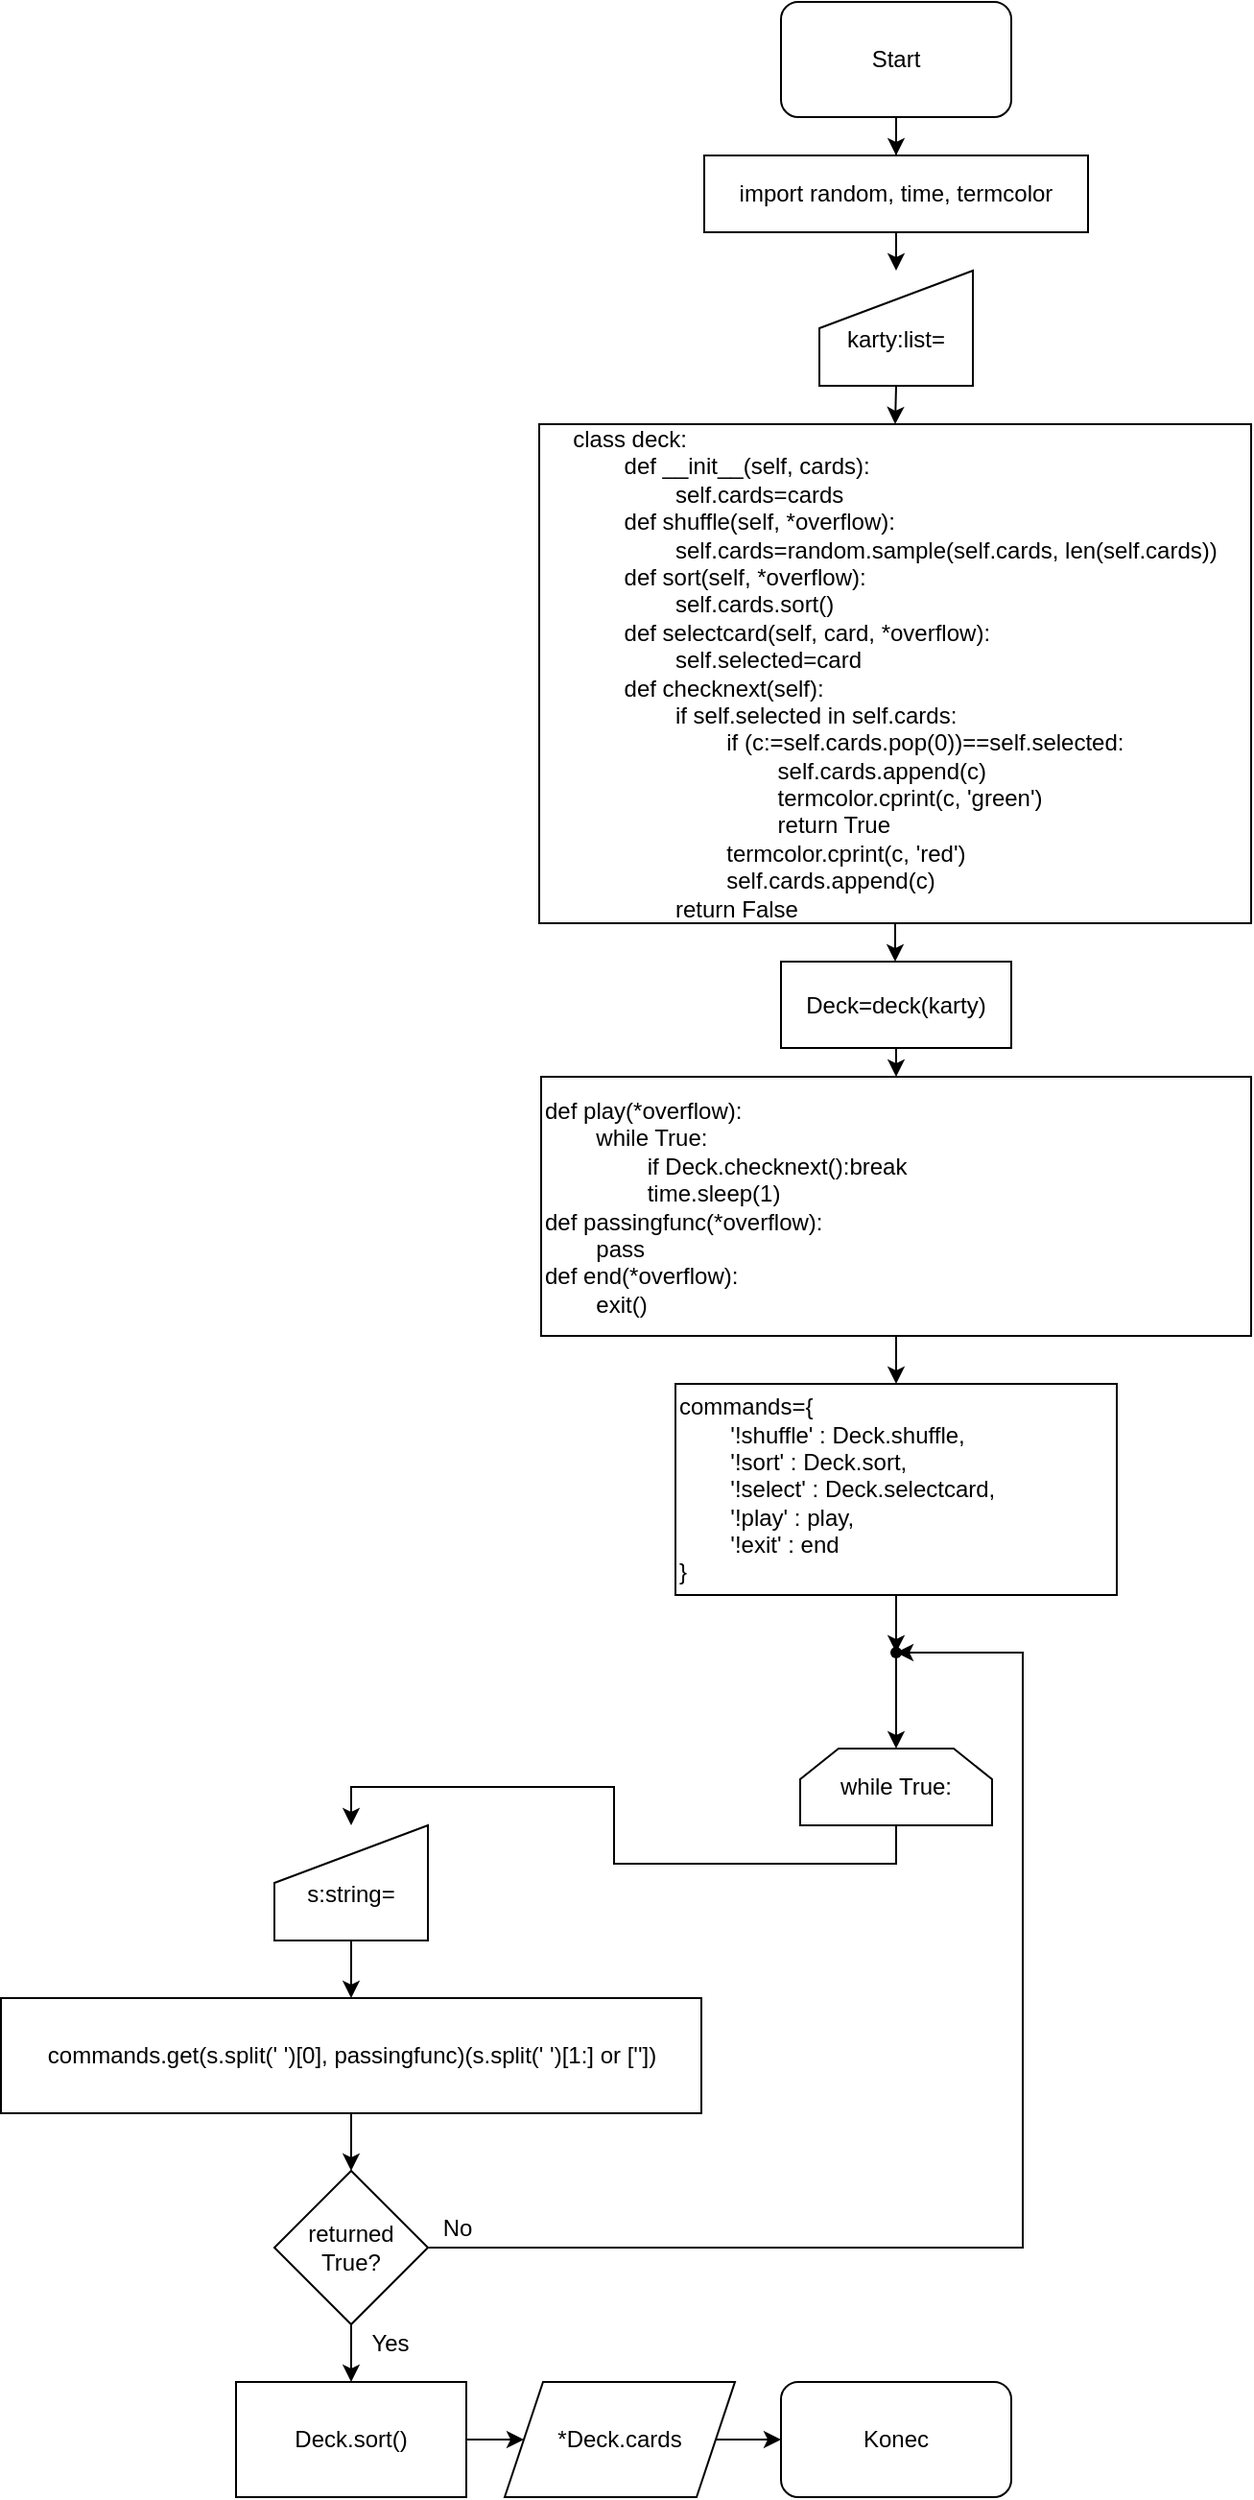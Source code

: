 <mxfile version="16.0.2" type="device"><diagram id="ePfQljcipb81Mpv2DYEZ" name="Stránka-1"><mxGraphModel dx="2249" dy="903" grid="1" gridSize="10" guides="1" tooltips="1" connect="1" arrows="1" fold="1" page="1" pageScale="1" pageWidth="827" pageHeight="1169" math="0" shadow="0"><root><mxCell id="0"/><mxCell id="1" parent="0"/><mxCell id="emMHEAkt5QJXYTCL6w2j-4" value="" style="edgeStyle=orthogonalEdgeStyle;rounded=0;orthogonalLoop=1;jettySize=auto;html=1;" edge="1" parent="1" source="D2_aZpvereGvmhaHD3Nl-1" target="D2_aZpvereGvmhaHD3Nl-8"><mxGeometry relative="1" as="geometry"/></mxCell><mxCell id="D2_aZpvereGvmhaHD3Nl-1" value="Start" style="rounded=1;whiteSpace=wrap;html=1;" vertex="1" parent="1"><mxGeometry x="354" y="10" width="120" height="60" as="geometry"/></mxCell><mxCell id="D2_aZpvereGvmhaHD3Nl-2" value="karty:list=&lt;br&gt;&amp;nbsp;" style="shape=manualInput;whiteSpace=wrap;html=1;verticalAlign=bottom;" vertex="1" parent="1"><mxGeometry x="374" y="150" width="80" height="60" as="geometry"/></mxCell><mxCell id="D2_aZpvereGvmhaHD3Nl-22" value="" style="edgeStyle=orthogonalEdgeStyle;rounded=0;orthogonalLoop=1;jettySize=auto;html=1;" edge="1" parent="1" source="D2_aZpvereGvmhaHD3Nl-7" target="D2_aZpvereGvmhaHD3Nl-21"><mxGeometry relative="1" as="geometry"/></mxCell><mxCell id="D2_aZpvereGvmhaHD3Nl-7" value="&lt;div style=&quot;text-align: left&quot;&gt;&lt;span&gt;class deck:&lt;/span&gt;&lt;/div&gt;&lt;div style=&quot;text-align: left&quot;&gt;&lt;span&gt;&lt;span&gt;&#9;&lt;/span&gt;&lt;span style=&quot;white-space: pre&quot;&gt;&#9;&lt;/span&gt;def __init__(self, cards):&lt;/span&gt;&lt;/div&gt;&lt;div style=&quot;text-align: left&quot;&gt;&lt;span&gt;&lt;span&gt;&#9;&lt;/span&gt;&lt;span&gt;&#9;&lt;/span&gt;&lt;span style=&quot;white-space: pre&quot;&gt;&#9;&lt;/span&gt;&lt;span style=&quot;white-space: pre&quot;&gt;&#9;&lt;/span&gt;self.cards=cards&lt;/span&gt;&lt;/div&gt;&lt;div style=&quot;text-align: left&quot;&gt;&lt;span&gt;&lt;span&gt;&#9;&lt;/span&gt;&lt;span style=&quot;white-space: pre&quot;&gt;&#9;&lt;/span&gt;def shuffle(self, *overflow):&lt;br&gt;&lt;/span&gt;&lt;/div&gt;&lt;div style=&quot;text-align: left&quot;&gt;&lt;span&gt;&lt;span&gt;&#9;&lt;/span&gt;&lt;span&gt;&#9;&lt;/span&gt;&lt;span style=&quot;white-space: pre&quot;&gt;&#9;&lt;/span&gt;&lt;span style=&quot;white-space: pre&quot;&gt;&#9;&lt;/span&gt;self.cards=random.sample(self.cards, len(self.cards))&lt;br&gt;&lt;/span&gt;&lt;/div&gt;&lt;div style=&quot;text-align: left&quot;&gt;&lt;span&gt;&lt;span&gt;&#9;&lt;/span&gt;&lt;span style=&quot;white-space: pre&quot;&gt;&#9;&lt;/span&gt;def sort(self, *overflow):&lt;br&gt;&lt;/span&gt;&lt;/div&gt;&lt;div style=&quot;text-align: left&quot;&gt;&lt;span&gt;&lt;span&gt;&#9;&lt;/span&gt;&lt;span&gt;&#9;&lt;/span&gt;&lt;span style=&quot;white-space: pre&quot;&gt;&#9;&lt;/span&gt;&lt;span style=&quot;white-space: pre&quot;&gt;&#9;&lt;/span&gt;self.cards.sort()&lt;br&gt;&lt;/span&gt;&lt;/div&gt;&lt;div style=&quot;text-align: left&quot;&gt;&lt;span&gt;&#9;&lt;/span&gt;&lt;span style=&quot;white-space: pre&quot;&gt;&#9;&lt;/span&gt;def selectcard(self, card, *overflow):&lt;br&gt;&lt;/div&gt;&lt;div style=&quot;text-align: left&quot;&gt;&lt;span&gt;&#9;&lt;/span&gt;&lt;span&gt;&#9;&lt;/span&gt;&lt;span style=&quot;white-space: pre&quot;&gt;&#9;&lt;/span&gt;&lt;span style=&quot;white-space: pre&quot;&gt;&#9;&lt;/span&gt;self.selected=card&lt;br&gt;&lt;/div&gt;&lt;div style=&quot;text-align: left&quot;&gt;&lt;span&gt;&lt;span&gt;&#9;&lt;/span&gt;&lt;span style=&quot;white-space: pre&quot;&gt;&#9;&lt;/span&gt;def checknext(self):&lt;/span&gt;&lt;/div&gt;&lt;div style=&quot;text-align: left&quot;&gt;&lt;span&gt;&lt;span style=&quot;white-space: pre&quot;&gt;&#9;&lt;/span&gt;&lt;span style=&quot;white-space: pre&quot;&gt;&#9;&lt;/span&gt;if self.selected in self.cards:&lt;br&gt;&lt;/span&gt;&lt;/div&gt;&lt;div style=&quot;text-align: left&quot;&gt;&lt;span&gt;&lt;span&gt;&lt;span&gt;&#9;&lt;/span&gt;&lt;span&gt;&#9;&lt;/span&gt;&lt;span style=&quot;white-space: pre&quot;&gt;&#9;&lt;/span&gt;&lt;span style=&quot;white-space: pre&quot;&gt;&#9;&lt;span style=&quot;white-space: pre&quot;&gt;&#9;&lt;/span&gt;&lt;/span&gt;if (c:=self.cards.pop(0))==self.selected:&lt;/span&gt;&lt;/span&gt;&lt;/div&gt;&lt;div style=&quot;text-align: left&quot;&gt;&lt;span&gt;&lt;span&gt;&lt;span&gt;&#9;&lt;/span&gt;&lt;span&gt;&#9;&lt;/span&gt;&lt;span&gt;&#9;&lt;/span&gt;&lt;span style=&quot;white-space: pre&quot;&gt;&#9;&lt;/span&gt;&lt;span style=&quot;white-space: pre&quot;&gt;&#9;&lt;span style=&quot;white-space: pre&quot;&gt;&#9;&lt;/span&gt;&lt;/span&gt;&lt;span style=&quot;white-space: pre&quot;&gt;&#9;&lt;/span&gt;self.cards.append(c)&lt;br&gt;&lt;/span&gt;&lt;/span&gt;&lt;/div&gt;&lt;div style=&quot;text-align: left&quot;&gt;&lt;span&gt;&lt;span&gt;&lt;span&gt;&#9;&lt;/span&gt;&lt;span&gt;&#9;&lt;/span&gt;&lt;span&gt;&#9;&lt;/span&gt;&lt;span style=&quot;white-space: pre&quot;&gt;&#9;&lt;/span&gt;&lt;span style=&quot;white-space: pre&quot;&gt;&#9;&lt;span style=&quot;white-space: pre&quot;&gt;&#9;&lt;/span&gt;&lt;/span&gt;&lt;span style=&quot;white-space: pre&quot;&gt;&#9;&lt;/span&gt;termcolor.cprint(c, 'green')&lt;/span&gt;&lt;br&gt;&lt;/span&gt;&lt;/div&gt;&lt;div style=&quot;text-align: left&quot;&gt;&lt;span&gt;&lt;span&gt;&lt;span&gt;&#9;&lt;/span&gt;&lt;span&gt;&#9;&lt;/span&gt;&lt;span&gt;&#9;&lt;/span&gt;&lt;span style=&quot;white-space: pre&quot;&gt;&#9;&lt;/span&gt;&lt;span style=&quot;white-space: pre&quot;&gt;&#9;&lt;span style=&quot;white-space: pre&quot;&gt;&#9;&lt;/span&gt;&lt;/span&gt;&lt;span style=&quot;white-space: pre&quot;&gt;&#9;&lt;/span&gt;return True&lt;br&gt;&lt;/span&gt;&lt;/span&gt;&lt;/div&gt;&lt;div style=&quot;text-align: left&quot;&gt;&lt;span&gt;&lt;span&gt;&lt;span style=&quot;white-space: pre&quot;&gt;&#9;&lt;/span&gt;&lt;span style=&quot;white-space: pre&quot;&gt;&#9;&lt;/span&gt;&lt;span style=&quot;white-space: pre&quot;&gt;&#9;&lt;/span&gt;termcolor.cprint(c, 'red')&lt;br&gt;&lt;/span&gt;&lt;/span&gt;&lt;/div&gt;&lt;div style=&quot;text-align: left&quot;&gt;&lt;span&gt;&lt;span style=&quot;white-space: pre&quot;&gt;&#9;&lt;/span&gt;&lt;span style=&quot;white-space: pre&quot;&gt;&#9;&lt;span style=&quot;white-space: pre&quot;&gt;&#9;&lt;/span&gt;&lt;/span&gt;self.cards.append(c)&lt;/span&gt;&lt;span&gt;&lt;span&gt;&lt;br&gt;&lt;/span&gt;&lt;/span&gt;&lt;/div&gt;&lt;div style=&quot;text-align: left&quot;&gt;&lt;span&gt;&lt;span&gt;&lt;span&gt;&#9;&lt;/span&gt;&lt;span&gt;&#9;&lt;/span&gt;&lt;span style=&quot;white-space: pre&quot;&gt;&#9;&lt;/span&gt;&lt;span style=&quot;white-space: pre&quot;&gt;&#9;&lt;/span&gt;return False&lt;/span&gt;&lt;/span&gt;&lt;/div&gt;&lt;div style=&quot;text-align: left&quot;&gt;&lt;/div&gt;" style="rounded=0;whiteSpace=wrap;html=1;" vertex="1" parent="1"><mxGeometry x="228" y="230" width="371" height="260" as="geometry"/></mxCell><mxCell id="D2_aZpvereGvmhaHD3Nl-8" value="import random, time, termcolor" style="rounded=0;whiteSpace=wrap;html=1;" vertex="1" parent="1"><mxGeometry x="314" y="90" width="200" height="40" as="geometry"/></mxCell><mxCell id="D2_aZpvereGvmhaHD3Nl-10" value="" style="edgeStyle=segmentEdgeStyle;endArrow=classic;html=1;rounded=0;exitX=0.5;exitY=1;exitDx=0;exitDy=0;entryX=0.5;entryY=0;entryDx=0;entryDy=0;" edge="1" parent="1" source="D2_aZpvereGvmhaHD3Nl-8" target="D2_aZpvereGvmhaHD3Nl-2"><mxGeometry width="50" height="50" relative="1" as="geometry"><mxPoint x="560" y="420" as="sourcePoint"/><mxPoint x="610" y="370" as="targetPoint"/></mxGeometry></mxCell><mxCell id="D2_aZpvereGvmhaHD3Nl-11" value="" style="edgeStyle=segmentEdgeStyle;endArrow=classic;html=1;rounded=0;exitX=0.5;exitY=1;exitDx=0;exitDy=0;entryX=0.5;entryY=0;entryDx=0;entryDy=0;" edge="1" parent="1" source="D2_aZpvereGvmhaHD3Nl-2" target="D2_aZpvereGvmhaHD3Nl-7"><mxGeometry width="50" height="50" relative="1" as="geometry"><mxPoint x="560" y="420" as="sourcePoint"/><mxPoint x="610" y="370" as="targetPoint"/></mxGeometry></mxCell><mxCell id="emMHEAkt5QJXYTCL6w2j-14" style="edgeStyle=orthogonalEdgeStyle;rounded=0;orthogonalLoop=1;jettySize=auto;html=1;exitX=0.5;exitY=1;exitDx=0;exitDy=0;entryX=0.5;entryY=0;entryDx=0;entryDy=0;" edge="1" parent="1" source="D2_aZpvereGvmhaHD3Nl-21" target="emMHEAkt5QJXYTCL6w2j-12"><mxGeometry relative="1" as="geometry"/></mxCell><mxCell id="D2_aZpvereGvmhaHD3Nl-21" value="Deck=deck(karty)" style="whiteSpace=wrap;html=1;rounded=0;" vertex="1" parent="1"><mxGeometry x="354" y="510" width="120" height="45" as="geometry"/></mxCell><mxCell id="emMHEAkt5QJXYTCL6w2j-16" style="edgeStyle=orthogonalEdgeStyle;rounded=0;orthogonalLoop=1;jettySize=auto;html=1;exitX=0.5;exitY=1;exitDx=0;exitDy=0;entryX=0.5;entryY=0;entryDx=0;entryDy=0;" edge="1" parent="1" source="emMHEAkt5QJXYTCL6w2j-1" target="emMHEAkt5QJXYTCL6w2j-5"><mxGeometry relative="1" as="geometry"/></mxCell><mxCell id="emMHEAkt5QJXYTCL6w2j-1" value="while True:" style="shape=loopLimit;whiteSpace=wrap;html=1;" vertex="1" parent="1"><mxGeometry x="364" y="920" width="100" height="40" as="geometry"/></mxCell><mxCell id="emMHEAkt5QJXYTCL6w2j-15" value="" style="edgeStyle=orthogonalEdgeStyle;rounded=0;orthogonalLoop=1;jettySize=auto;html=1;" edge="1" parent="1" source="emMHEAkt5QJXYTCL6w2j-5" target="emMHEAkt5QJXYTCL6w2j-11"><mxGeometry relative="1" as="geometry"/></mxCell><mxCell id="emMHEAkt5QJXYTCL6w2j-5" value="s:string=&lt;br&gt;&amp;nbsp;" style="shape=manualInput;whiteSpace=wrap;html=1;verticalAlign=bottom;labelPosition=center;verticalLabelPosition=middle;align=center;" vertex="1" parent="1"><mxGeometry x="90" y="960" width="80" height="60" as="geometry"/></mxCell><mxCell id="emMHEAkt5QJXYTCL6w2j-21" value="" style="edgeStyle=orthogonalEdgeStyle;rounded=0;orthogonalLoop=1;jettySize=auto;html=1;" edge="1" parent="1" source="emMHEAkt5QJXYTCL6w2j-8" target="emMHEAkt5QJXYTCL6w2j-19"><mxGeometry relative="1" as="geometry"/></mxCell><mxCell id="emMHEAkt5QJXYTCL6w2j-8" value="commands={&lt;br&gt;&lt;span style=&quot;white-space: pre&quot;&gt;&#9;&lt;/span&gt;'!shuffle' : Deck.shuffle,&lt;br&gt;&lt;span style=&quot;white-space: pre&quot;&gt;&#9;&lt;/span&gt;'!sort' : Deck.sort,&lt;br&gt;&lt;span style=&quot;white-space: pre&quot;&gt;&#9;&lt;/span&gt;'!select' : Deck.selectcard,&lt;br&gt;&lt;span style=&quot;white-space: pre&quot;&gt;&#9;&lt;/span&gt;'!play' : play,&lt;br&gt;&lt;span style=&quot;white-space: pre&quot;&gt;&#9;&lt;/span&gt;'!exit' : end&lt;br&gt;}" style="rounded=0;whiteSpace=wrap;html=1;align=left;" vertex="1" parent="1"><mxGeometry x="299" y="730" width="230" height="110" as="geometry"/></mxCell><mxCell id="emMHEAkt5QJXYTCL6w2j-29" value="" style="edgeStyle=orthogonalEdgeStyle;rounded=0;orthogonalLoop=1;jettySize=auto;html=1;" edge="1" parent="1" source="emMHEAkt5QJXYTCL6w2j-11" target="emMHEAkt5QJXYTCL6w2j-28"><mxGeometry relative="1" as="geometry"/></mxCell><mxCell id="emMHEAkt5QJXYTCL6w2j-11" value="commands.get(s.split(' ')[0], passingfunc)(s.split(' ')[1:] or [''])" style="rounded=0;whiteSpace=wrap;html=1;" vertex="1" parent="1"><mxGeometry x="-52.5" y="1050" width="365" height="60" as="geometry"/></mxCell><mxCell id="emMHEAkt5QJXYTCL6w2j-13" style="edgeStyle=orthogonalEdgeStyle;rounded=0;orthogonalLoop=1;jettySize=auto;html=1;exitX=0.5;exitY=1;exitDx=0;exitDy=0;entryX=0.5;entryY=0;entryDx=0;entryDy=0;" edge="1" parent="1" source="emMHEAkt5QJXYTCL6w2j-12" target="emMHEAkt5QJXYTCL6w2j-8"><mxGeometry relative="1" as="geometry"/></mxCell><mxCell id="emMHEAkt5QJXYTCL6w2j-12" value="def play(*overflow):&lt;br&gt;&lt;span&gt;&#9;&lt;/span&gt;&lt;span style=&quot;white-space: pre&quot;&gt;&#9;&lt;/span&gt;while True:&lt;br&gt;&lt;span style=&quot;white-space: pre&quot;&gt;&#9;&lt;/span&gt;&lt;span style=&quot;white-space: pre&quot;&gt;&#9;&lt;/span&gt;if Deck.checknext():break&lt;br&gt;&lt;span&gt;&#9;&lt;/span&gt;&lt;span&gt;&#9;&lt;/span&gt;&lt;span style=&quot;white-space: pre&quot;&gt;&#9;&lt;/span&gt;&lt;span style=&quot;white-space: pre&quot;&gt;&#9;&lt;/span&gt;time.sleep(1)&lt;br&gt;def passingfunc(*overflow):&lt;br&gt;&lt;span&gt;&#9;&lt;/span&gt;&lt;span style=&quot;white-space: pre&quot;&gt;&#9;&lt;/span&gt;pass&lt;br&gt;def end(*overflow): &lt;br&gt;&lt;span style=&quot;white-space: pre&quot;&gt;&#9;&lt;/span&gt;exit()" style="rounded=0;whiteSpace=wrap;html=1;align=left;" vertex="1" parent="1"><mxGeometry x="229" y="570" width="370" height="135" as="geometry"/></mxCell><mxCell id="emMHEAkt5QJXYTCL6w2j-20" value="" style="edgeStyle=orthogonalEdgeStyle;rounded=0;orthogonalLoop=1;jettySize=auto;html=1;" edge="1" parent="1" source="emMHEAkt5QJXYTCL6w2j-19" target="emMHEAkt5QJXYTCL6w2j-1"><mxGeometry relative="1" as="geometry"/></mxCell><mxCell id="emMHEAkt5QJXYTCL6w2j-19" value="" style="shape=waypoint;sketch=0;fillStyle=solid;size=6;pointerEvents=1;points=[];fillColor=none;resizable=0;rotatable=0;perimeter=centerPerimeter;snapToPoint=1;" vertex="1" parent="1"><mxGeometry x="394" y="850" width="40" height="40" as="geometry"/></mxCell><mxCell id="emMHEAkt5QJXYTCL6w2j-25" value="Konec" style="rounded=1;whiteSpace=wrap;html=1;" vertex="1" parent="1"><mxGeometry x="354" y="1250" width="120" height="60" as="geometry"/></mxCell><mxCell id="emMHEAkt5QJXYTCL6w2j-30" style="edgeStyle=orthogonalEdgeStyle;rounded=0;orthogonalLoop=1;jettySize=auto;html=1;" edge="1" parent="1" source="emMHEAkt5QJXYTCL6w2j-28" target="emMHEAkt5QJXYTCL6w2j-19"><mxGeometry relative="1" as="geometry"><Array as="points"><mxPoint x="480" y="1180"/><mxPoint x="480" y="870"/></Array></mxGeometry></mxCell><mxCell id="emMHEAkt5QJXYTCL6w2j-32" style="edgeStyle=orthogonalEdgeStyle;rounded=0;orthogonalLoop=1;jettySize=auto;html=1;exitX=0.5;exitY=1;exitDx=0;exitDy=0;entryX=0.5;entryY=0;entryDx=0;entryDy=0;" edge="1" parent="1" source="emMHEAkt5QJXYTCL6w2j-28" target="emMHEAkt5QJXYTCL6w2j-34"><mxGeometry relative="1" as="geometry"><mxPoint x="130" y="1250" as="targetPoint"/></mxGeometry></mxCell><mxCell id="emMHEAkt5QJXYTCL6w2j-28" value="returned True?" style="rhombus;whiteSpace=wrap;html=1;" vertex="1" parent="1"><mxGeometry x="90" y="1140" width="80" height="80" as="geometry"/></mxCell><mxCell id="emMHEAkt5QJXYTCL6w2j-31" value="No" style="text;html=1;align=center;verticalAlign=middle;resizable=0;points=[];autosize=1;strokeColor=none;fillColor=none;" vertex="1" parent="1"><mxGeometry x="170" y="1160" width="30" height="20" as="geometry"/></mxCell><mxCell id="emMHEAkt5QJXYTCL6w2j-33" value="Yes" style="text;html=1;align=center;verticalAlign=middle;resizable=0;points=[];autosize=1;strokeColor=none;fillColor=none;" vertex="1" parent="1"><mxGeometry x="130" y="1220" width="40" height="20" as="geometry"/></mxCell><mxCell id="emMHEAkt5QJXYTCL6w2j-35" style="edgeStyle=orthogonalEdgeStyle;rounded=0;orthogonalLoop=1;jettySize=auto;html=1;exitX=1;exitY=0.5;exitDx=0;exitDy=0;entryX=0;entryY=0.5;entryDx=0;entryDy=0;" edge="1" parent="1" source="emMHEAkt5QJXYTCL6w2j-34" target="emMHEAkt5QJXYTCL6w2j-36"><mxGeometry relative="1" as="geometry"><mxPoint x="220" y="1280" as="targetPoint"/></mxGeometry></mxCell><mxCell id="emMHEAkt5QJXYTCL6w2j-34" value="Deck.sort()" style="rounded=0;whiteSpace=wrap;html=1;" vertex="1" parent="1"><mxGeometry x="70" y="1250" width="120" height="60" as="geometry"/></mxCell><mxCell id="emMHEAkt5QJXYTCL6w2j-37" value="" style="edgeStyle=orthogonalEdgeStyle;rounded=0;orthogonalLoop=1;jettySize=auto;html=1;" edge="1" parent="1" source="emMHEAkt5QJXYTCL6w2j-36" target="emMHEAkt5QJXYTCL6w2j-25"><mxGeometry relative="1" as="geometry"/></mxCell><mxCell id="emMHEAkt5QJXYTCL6w2j-36" value="*Deck.cards" style="shape=parallelogram;perimeter=parallelogramPerimeter;whiteSpace=wrap;html=1;fixedSize=1;" vertex="1" parent="1"><mxGeometry x="210" y="1250" width="120" height="60" as="geometry"/></mxCell></root></mxGraphModel></diagram></mxfile>